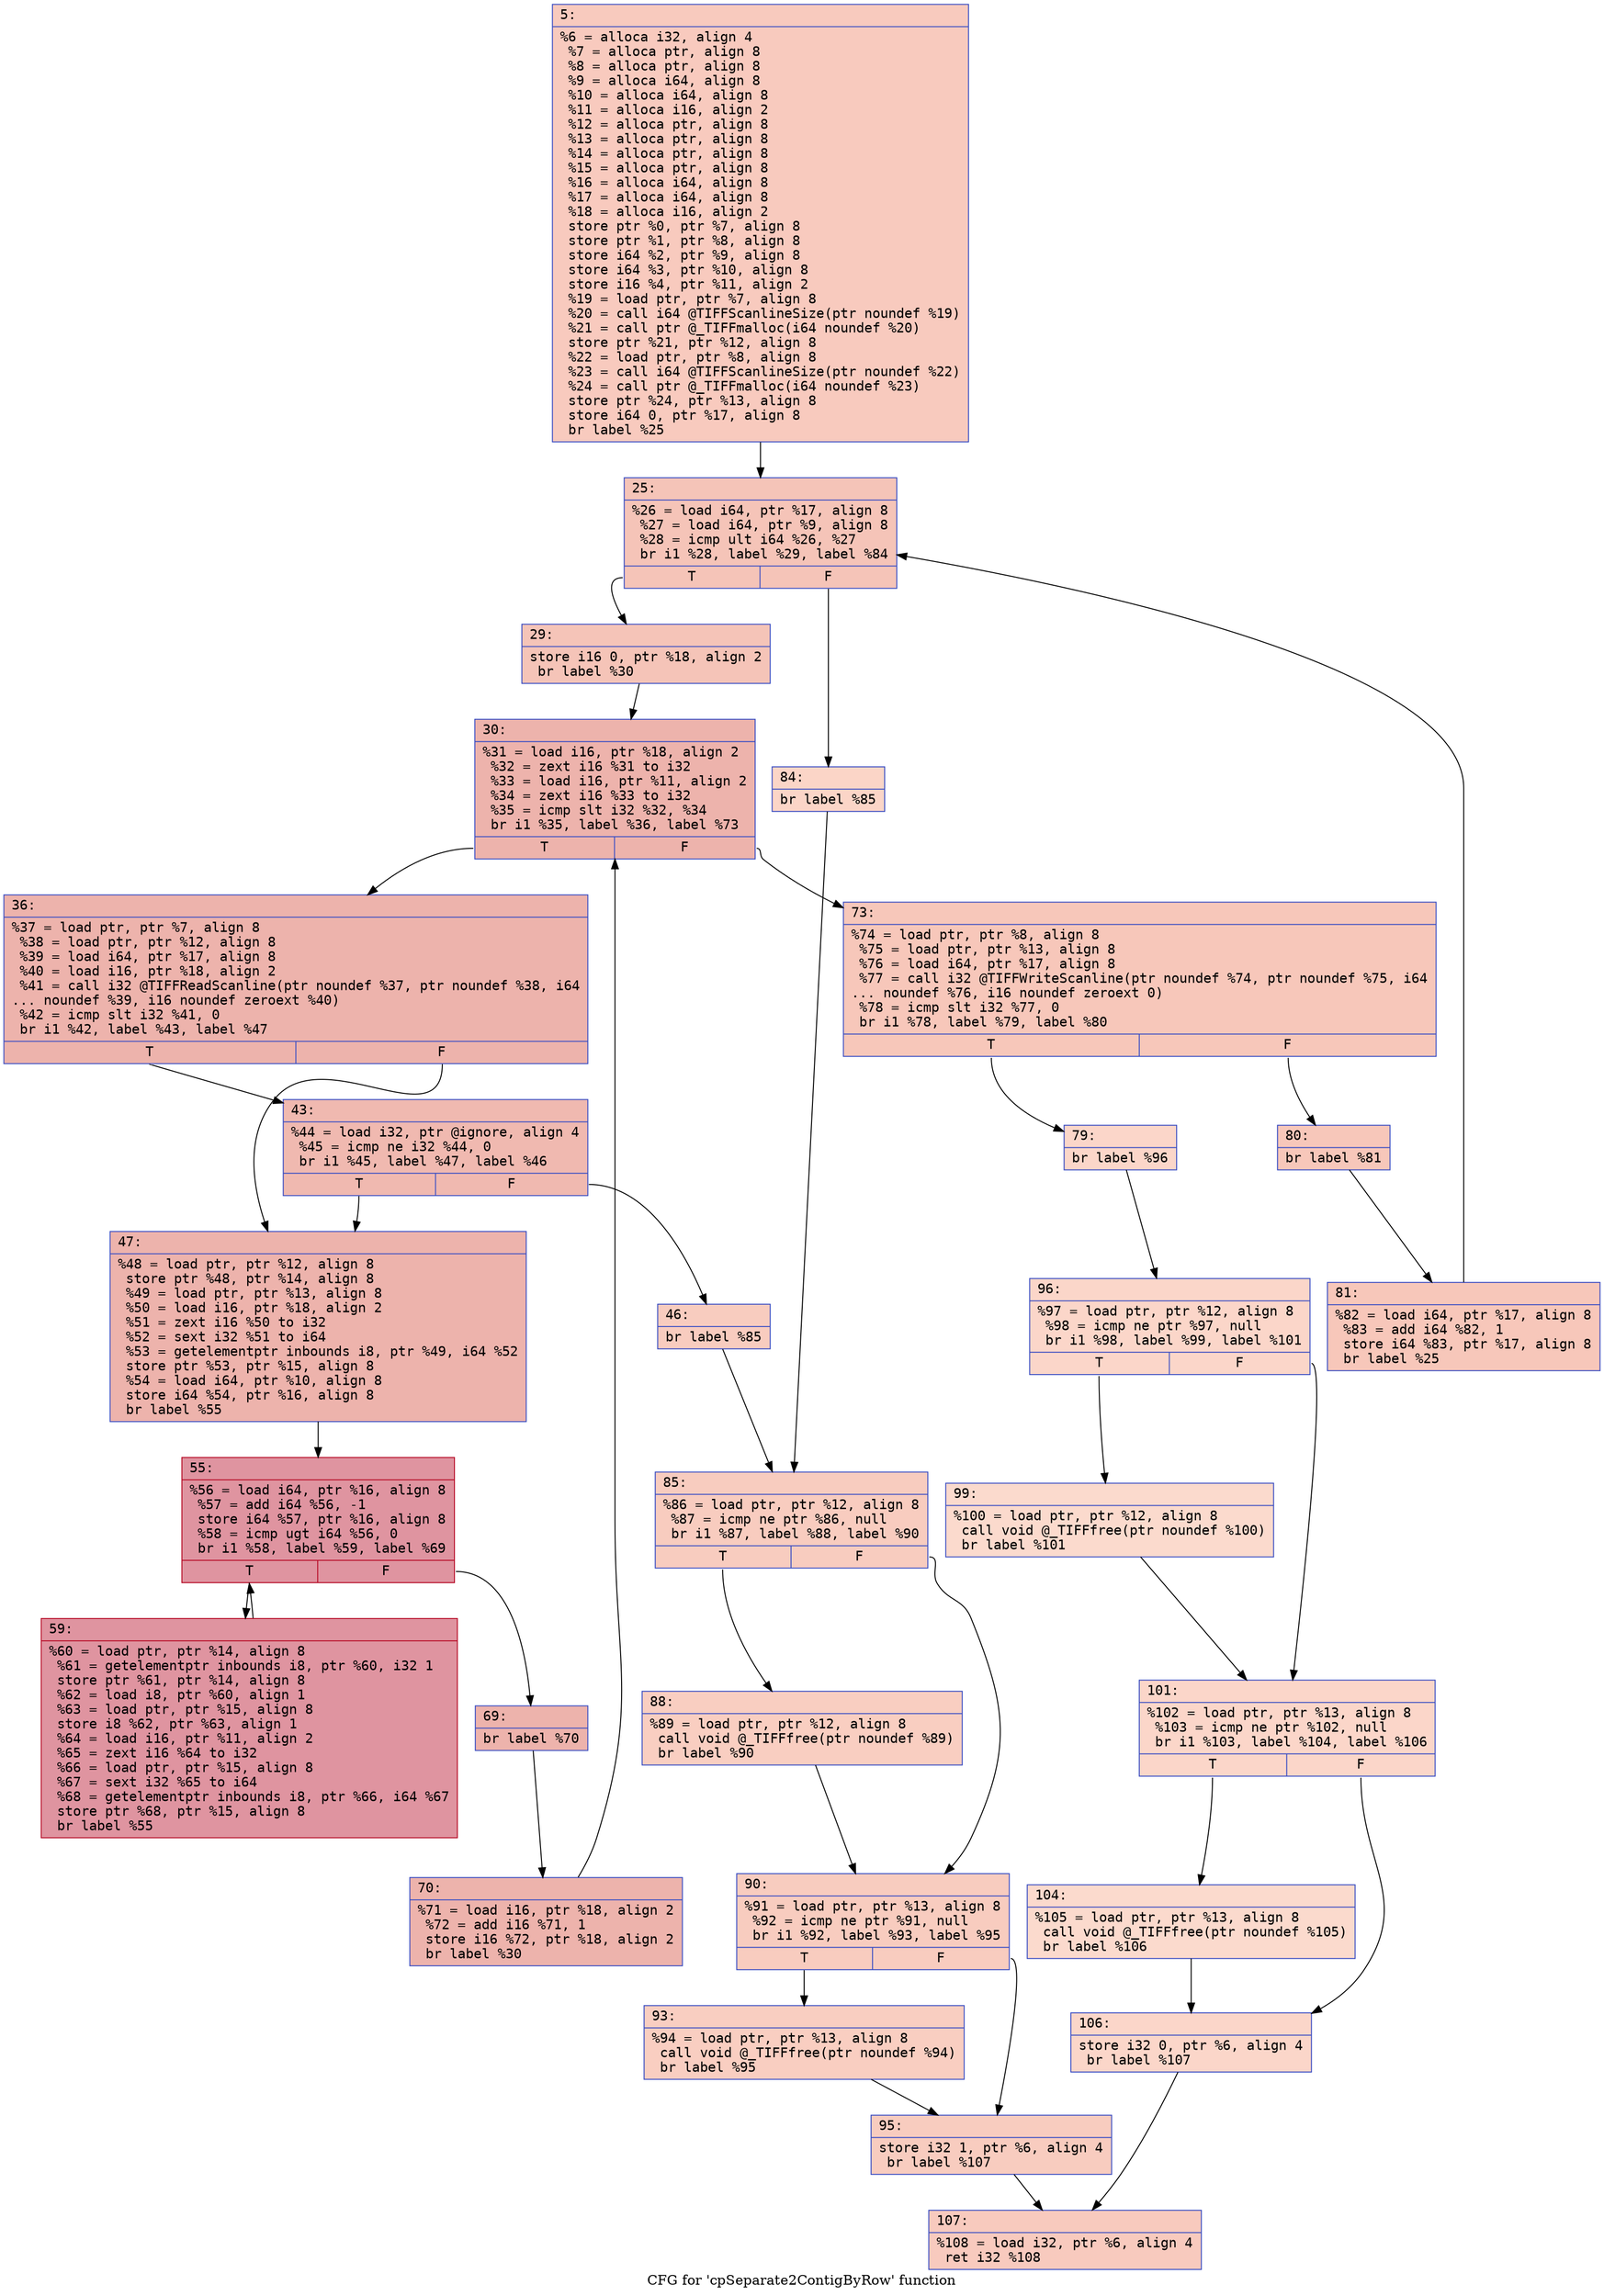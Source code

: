 digraph "CFG for 'cpSeparate2ContigByRow' function" {
	label="CFG for 'cpSeparate2ContigByRow' function";

	Node0x600001c494f0 [shape=record,color="#3d50c3ff", style=filled, fillcolor="#ef886b70" fontname="Courier",label="{5:\l|  %6 = alloca i32, align 4\l  %7 = alloca ptr, align 8\l  %8 = alloca ptr, align 8\l  %9 = alloca i64, align 8\l  %10 = alloca i64, align 8\l  %11 = alloca i16, align 2\l  %12 = alloca ptr, align 8\l  %13 = alloca ptr, align 8\l  %14 = alloca ptr, align 8\l  %15 = alloca ptr, align 8\l  %16 = alloca i64, align 8\l  %17 = alloca i64, align 8\l  %18 = alloca i16, align 2\l  store ptr %0, ptr %7, align 8\l  store ptr %1, ptr %8, align 8\l  store i64 %2, ptr %9, align 8\l  store i64 %3, ptr %10, align 8\l  store i16 %4, ptr %11, align 2\l  %19 = load ptr, ptr %7, align 8\l  %20 = call i64 @TIFFScanlineSize(ptr noundef %19)\l  %21 = call ptr @_TIFFmalloc(i64 noundef %20)\l  store ptr %21, ptr %12, align 8\l  %22 = load ptr, ptr %8, align 8\l  %23 = call i64 @TIFFScanlineSize(ptr noundef %22)\l  %24 = call ptr @_TIFFmalloc(i64 noundef %23)\l  store ptr %24, ptr %13, align 8\l  store i64 0, ptr %17, align 8\l  br label %25\l}"];
	Node0x600001c494f0 -> Node0x600001c49540[tooltip="5 -> 25\nProbability 100.00%" ];
	Node0x600001c49540 [shape=record,color="#3d50c3ff", style=filled, fillcolor="#e97a5f70" fontname="Courier",label="{25:\l|  %26 = load i64, ptr %17, align 8\l  %27 = load i64, ptr %9, align 8\l  %28 = icmp ult i64 %26, %27\l  br i1 %28, label %29, label %84\l|{<s0>T|<s1>F}}"];
	Node0x600001c49540:s0 -> Node0x600001c49590[tooltip="25 -> 29\nProbability 96.88%" ];
	Node0x600001c49540:s1 -> Node0x600001c499f0[tooltip="25 -> 84\nProbability 3.12%" ];
	Node0x600001c49590 [shape=record,color="#3d50c3ff", style=filled, fillcolor="#e97a5f70" fontname="Courier",label="{29:\l|  store i16 0, ptr %18, align 2\l  br label %30\l}"];
	Node0x600001c49590 -> Node0x600001c495e0[tooltip="29 -> 30\nProbability 100.00%" ];
	Node0x600001c495e0 [shape=record,color="#3d50c3ff", style=filled, fillcolor="#d6524470" fontname="Courier",label="{30:\l|  %31 = load i16, ptr %18, align 2\l  %32 = zext i16 %31 to i32\l  %33 = load i16, ptr %11, align 2\l  %34 = zext i16 %33 to i32\l  %35 = icmp slt i32 %32, %34\l  br i1 %35, label %36, label %73\l|{<s0>T|<s1>F}}"];
	Node0x600001c495e0:s0 -> Node0x600001c49630[tooltip="30 -> 36\nProbability 96.88%" ];
	Node0x600001c495e0:s1 -> Node0x600001c498b0[tooltip="30 -> 73\nProbability 3.12%" ];
	Node0x600001c49630 [shape=record,color="#3d50c3ff", style=filled, fillcolor="#d6524470" fontname="Courier",label="{36:\l|  %37 = load ptr, ptr %7, align 8\l  %38 = load ptr, ptr %12, align 8\l  %39 = load i64, ptr %17, align 8\l  %40 = load i16, ptr %18, align 2\l  %41 = call i32 @TIFFReadScanline(ptr noundef %37, ptr noundef %38, i64\l... noundef %39, i16 noundef zeroext %40)\l  %42 = icmp slt i32 %41, 0\l  br i1 %42, label %43, label %47\l|{<s0>T|<s1>F}}"];
	Node0x600001c49630:s0 -> Node0x600001c49680[tooltip="36 -> 43\nProbability 37.50%" ];
	Node0x600001c49630:s1 -> Node0x600001c49720[tooltip="36 -> 47\nProbability 62.50%" ];
	Node0x600001c49680 [shape=record,color="#3d50c3ff", style=filled, fillcolor="#de614d70" fontname="Courier",label="{43:\l|  %44 = load i32, ptr @ignore, align 4\l  %45 = icmp ne i32 %44, 0\l  br i1 %45, label %47, label %46\l|{<s0>T|<s1>F}}"];
	Node0x600001c49680:s0 -> Node0x600001c49720[tooltip="43 -> 47\nProbability 96.88%" ];
	Node0x600001c49680:s1 -> Node0x600001c496d0[tooltip="43 -> 46\nProbability 3.12%" ];
	Node0x600001c496d0 [shape=record,color="#3d50c3ff", style=filled, fillcolor="#f08b6e70" fontname="Courier",label="{46:\l|  br label %85\l}"];
	Node0x600001c496d0 -> Node0x600001c49a40[tooltip="46 -> 85\nProbability 100.00%" ];
	Node0x600001c49720 [shape=record,color="#3d50c3ff", style=filled, fillcolor="#d6524470" fontname="Courier",label="{47:\l|  %48 = load ptr, ptr %12, align 8\l  store ptr %48, ptr %14, align 8\l  %49 = load ptr, ptr %13, align 8\l  %50 = load i16, ptr %18, align 2\l  %51 = zext i16 %50 to i32\l  %52 = sext i32 %51 to i64\l  %53 = getelementptr inbounds i8, ptr %49, i64 %52\l  store ptr %53, ptr %15, align 8\l  %54 = load i64, ptr %10, align 8\l  store i64 %54, ptr %16, align 8\l  br label %55\l}"];
	Node0x600001c49720 -> Node0x600001c49770[tooltip="47 -> 55\nProbability 100.00%" ];
	Node0x600001c49770 [shape=record,color="#b70d28ff", style=filled, fillcolor="#b70d2870" fontname="Courier",label="{55:\l|  %56 = load i64, ptr %16, align 8\l  %57 = add i64 %56, -1\l  store i64 %57, ptr %16, align 8\l  %58 = icmp ugt i64 %56, 0\l  br i1 %58, label %59, label %69\l|{<s0>T|<s1>F}}"];
	Node0x600001c49770:s0 -> Node0x600001c497c0[tooltip="55 -> 59\nProbability 96.88%" ];
	Node0x600001c49770:s1 -> Node0x600001c49810[tooltip="55 -> 69\nProbability 3.12%" ];
	Node0x600001c497c0 [shape=record,color="#b70d28ff", style=filled, fillcolor="#b70d2870" fontname="Courier",label="{59:\l|  %60 = load ptr, ptr %14, align 8\l  %61 = getelementptr inbounds i8, ptr %60, i32 1\l  store ptr %61, ptr %14, align 8\l  %62 = load i8, ptr %60, align 1\l  %63 = load ptr, ptr %15, align 8\l  store i8 %62, ptr %63, align 1\l  %64 = load i16, ptr %11, align 2\l  %65 = zext i16 %64 to i32\l  %66 = load ptr, ptr %15, align 8\l  %67 = sext i32 %65 to i64\l  %68 = getelementptr inbounds i8, ptr %66, i64 %67\l  store ptr %68, ptr %15, align 8\l  br label %55\l}"];
	Node0x600001c497c0 -> Node0x600001c49770[tooltip="59 -> 55\nProbability 100.00%" ];
	Node0x600001c49810 [shape=record,color="#3d50c3ff", style=filled, fillcolor="#d6524470" fontname="Courier",label="{69:\l|  br label %70\l}"];
	Node0x600001c49810 -> Node0x600001c49860[tooltip="69 -> 70\nProbability 100.00%" ];
	Node0x600001c49860 [shape=record,color="#3d50c3ff", style=filled, fillcolor="#d6524470" fontname="Courier",label="{70:\l|  %71 = load i16, ptr %18, align 2\l  %72 = add i16 %71, 1\l  store i16 %72, ptr %18, align 2\l  br label %30\l}"];
	Node0x600001c49860 -> Node0x600001c495e0[tooltip="70 -> 30\nProbability 100.00%" ];
	Node0x600001c498b0 [shape=record,color="#3d50c3ff", style=filled, fillcolor="#ec7f6370" fontname="Courier",label="{73:\l|  %74 = load ptr, ptr %8, align 8\l  %75 = load ptr, ptr %13, align 8\l  %76 = load i64, ptr %17, align 8\l  %77 = call i32 @TIFFWriteScanline(ptr noundef %74, ptr noundef %75, i64\l... noundef %76, i16 noundef zeroext 0)\l  %78 = icmp slt i32 %77, 0\l  br i1 %78, label %79, label %80\l|{<s0>T|<s1>F}}"];
	Node0x600001c498b0:s0 -> Node0x600001c49900[tooltip="73 -> 79\nProbability 3.12%" ];
	Node0x600001c498b0:s1 -> Node0x600001c49950[tooltip="73 -> 80\nProbability 96.88%" ];
	Node0x600001c49900 [shape=record,color="#3d50c3ff", style=filled, fillcolor="#f6a38570" fontname="Courier",label="{79:\l|  br label %96\l}"];
	Node0x600001c49900 -> Node0x600001c49bd0[tooltip="79 -> 96\nProbability 100.00%" ];
	Node0x600001c49950 [shape=record,color="#3d50c3ff", style=filled, fillcolor="#ec7f6370" fontname="Courier",label="{80:\l|  br label %81\l}"];
	Node0x600001c49950 -> Node0x600001c499a0[tooltip="80 -> 81\nProbability 100.00%" ];
	Node0x600001c499a0 [shape=record,color="#3d50c3ff", style=filled, fillcolor="#ec7f6370" fontname="Courier",label="{81:\l|  %82 = load i64, ptr %17, align 8\l  %83 = add i64 %82, 1\l  store i64 %83, ptr %17, align 8\l  br label %25\l}"];
	Node0x600001c499a0 -> Node0x600001c49540[tooltip="81 -> 25\nProbability 100.00%" ];
	Node0x600001c499f0 [shape=record,color="#3d50c3ff", style=filled, fillcolor="#f5a08170" fontname="Courier",label="{84:\l|  br label %85\l}"];
	Node0x600001c499f0 -> Node0x600001c49a40[tooltip="84 -> 85\nProbability 100.00%" ];
	Node0x600001c49a40 [shape=record,color="#3d50c3ff", style=filled, fillcolor="#f08b6e70" fontname="Courier",label="{85:\l|  %86 = load ptr, ptr %12, align 8\l  %87 = icmp ne ptr %86, null\l  br i1 %87, label %88, label %90\l|{<s0>T|<s1>F}}"];
	Node0x600001c49a40:s0 -> Node0x600001c49a90[tooltip="85 -> 88\nProbability 62.50%" ];
	Node0x600001c49a40:s1 -> Node0x600001c49ae0[tooltip="85 -> 90\nProbability 37.50%" ];
	Node0x600001c49a90 [shape=record,color="#3d50c3ff", style=filled, fillcolor="#f2907270" fontname="Courier",label="{88:\l|  %89 = load ptr, ptr %12, align 8\l  call void @_TIFFfree(ptr noundef %89)\l  br label %90\l}"];
	Node0x600001c49a90 -> Node0x600001c49ae0[tooltip="88 -> 90\nProbability 100.00%" ];
	Node0x600001c49ae0 [shape=record,color="#3d50c3ff", style=filled, fillcolor="#f08b6e70" fontname="Courier",label="{90:\l|  %91 = load ptr, ptr %13, align 8\l  %92 = icmp ne ptr %91, null\l  br i1 %92, label %93, label %95\l|{<s0>T|<s1>F}}"];
	Node0x600001c49ae0:s0 -> Node0x600001c49b30[tooltip="90 -> 93\nProbability 62.50%" ];
	Node0x600001c49ae0:s1 -> Node0x600001c49b80[tooltip="90 -> 95\nProbability 37.50%" ];
	Node0x600001c49b30 [shape=record,color="#3d50c3ff", style=filled, fillcolor="#f2907270" fontname="Courier",label="{93:\l|  %94 = load ptr, ptr %13, align 8\l  call void @_TIFFfree(ptr noundef %94)\l  br label %95\l}"];
	Node0x600001c49b30 -> Node0x600001c49b80[tooltip="93 -> 95\nProbability 100.00%" ];
	Node0x600001c49b80 [shape=record,color="#3d50c3ff", style=filled, fillcolor="#f08b6e70" fontname="Courier",label="{95:\l|  store i32 1, ptr %6, align 4\l  br label %107\l}"];
	Node0x600001c49b80 -> Node0x600001c49d60[tooltip="95 -> 107\nProbability 100.00%" ];
	Node0x600001c49bd0 [shape=record,color="#3d50c3ff", style=filled, fillcolor="#f6a38570" fontname="Courier",label="{96:\l|  %97 = load ptr, ptr %12, align 8\l  %98 = icmp ne ptr %97, null\l  br i1 %98, label %99, label %101\l|{<s0>T|<s1>F}}"];
	Node0x600001c49bd0:s0 -> Node0x600001c49c20[tooltip="96 -> 99\nProbability 62.50%" ];
	Node0x600001c49bd0:s1 -> Node0x600001c49c70[tooltip="96 -> 101\nProbability 37.50%" ];
	Node0x600001c49c20 [shape=record,color="#3d50c3ff", style=filled, fillcolor="#f7ac8e70" fontname="Courier",label="{99:\l|  %100 = load ptr, ptr %12, align 8\l  call void @_TIFFfree(ptr noundef %100)\l  br label %101\l}"];
	Node0x600001c49c20 -> Node0x600001c49c70[tooltip="99 -> 101\nProbability 100.00%" ];
	Node0x600001c49c70 [shape=record,color="#3d50c3ff", style=filled, fillcolor="#f6a38570" fontname="Courier",label="{101:\l|  %102 = load ptr, ptr %13, align 8\l  %103 = icmp ne ptr %102, null\l  br i1 %103, label %104, label %106\l|{<s0>T|<s1>F}}"];
	Node0x600001c49c70:s0 -> Node0x600001c49cc0[tooltip="101 -> 104\nProbability 62.50%" ];
	Node0x600001c49c70:s1 -> Node0x600001c49d10[tooltip="101 -> 106\nProbability 37.50%" ];
	Node0x600001c49cc0 [shape=record,color="#3d50c3ff", style=filled, fillcolor="#f7ac8e70" fontname="Courier",label="{104:\l|  %105 = load ptr, ptr %13, align 8\l  call void @_TIFFfree(ptr noundef %105)\l  br label %106\l}"];
	Node0x600001c49cc0 -> Node0x600001c49d10[tooltip="104 -> 106\nProbability 100.00%" ];
	Node0x600001c49d10 [shape=record,color="#3d50c3ff", style=filled, fillcolor="#f6a38570" fontname="Courier",label="{106:\l|  store i32 0, ptr %6, align 4\l  br label %107\l}"];
	Node0x600001c49d10 -> Node0x600001c49d60[tooltip="106 -> 107\nProbability 100.00%" ];
	Node0x600001c49d60 [shape=record,color="#3d50c3ff", style=filled, fillcolor="#ef886b70" fontname="Courier",label="{107:\l|  %108 = load i32, ptr %6, align 4\l  ret i32 %108\l}"];
}
